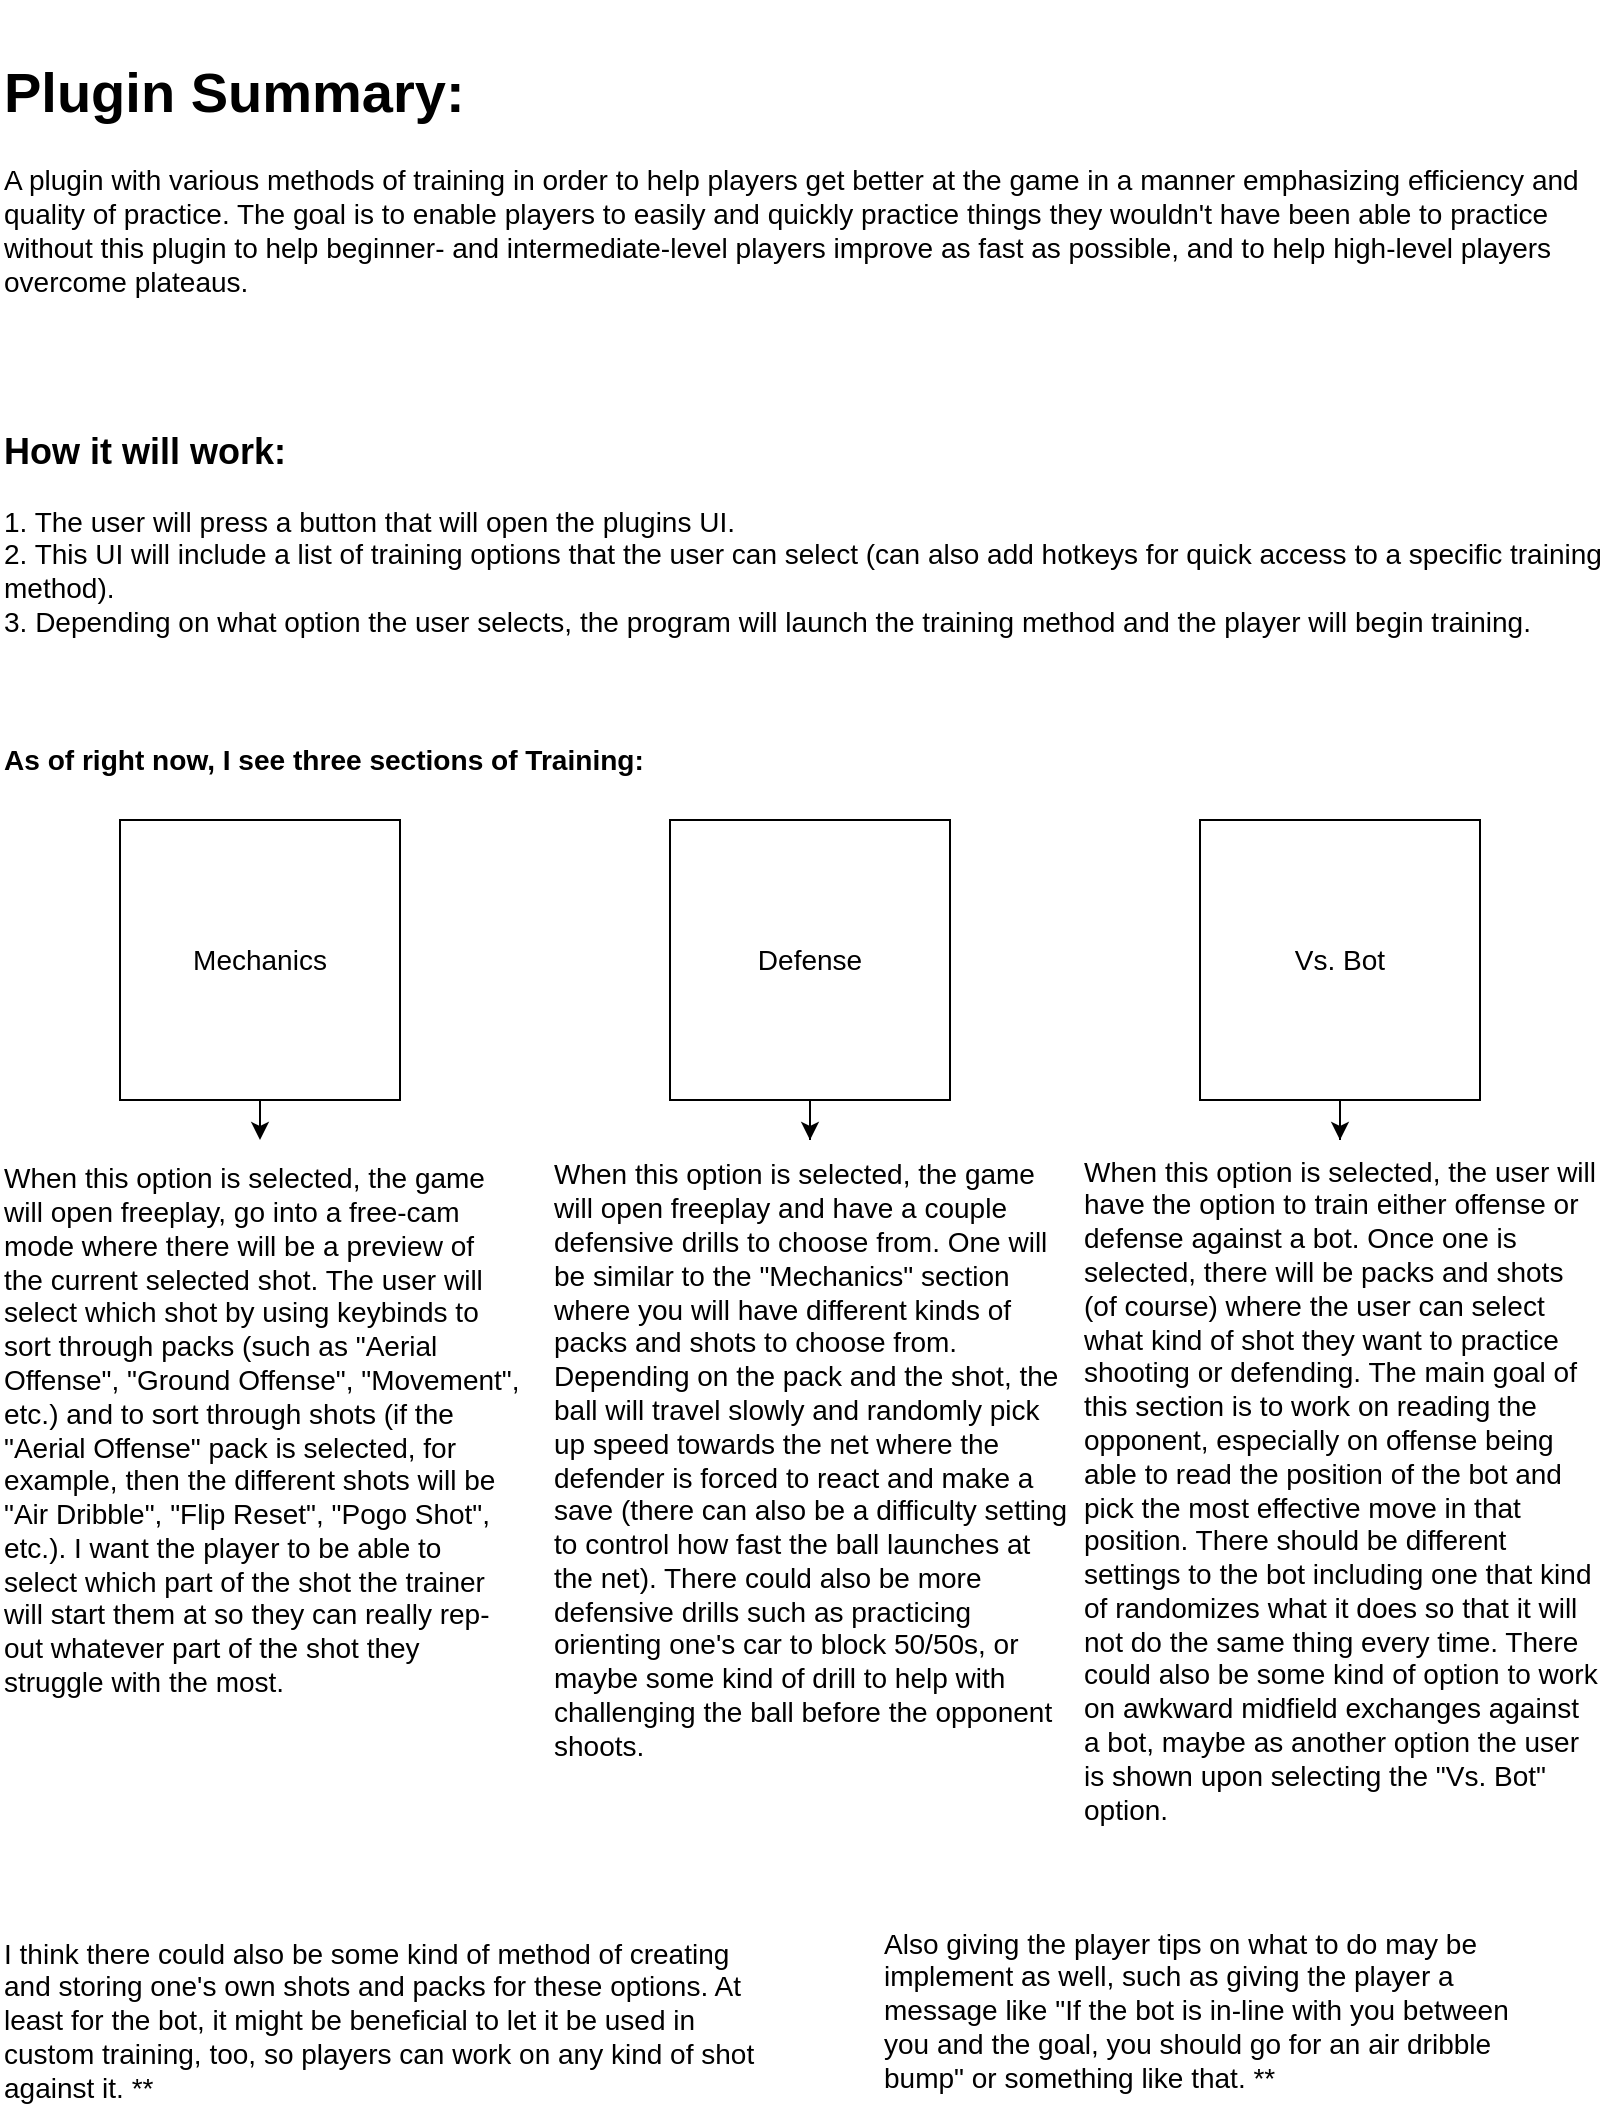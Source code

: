 <mxfile version="26.1.3">
  <diagram id="C5RBs43oDa-KdzZeNtuy" name="Page-1">
    <mxGraphModel dx="1050" dy="570" grid="1" gridSize="10" guides="1" tooltips="1" connect="1" arrows="1" fold="1" page="1" pageScale="1" pageWidth="827" pageHeight="1169" math="0" shadow="0">
      <root>
        <mxCell id="WIyWlLk6GJQsqaUBKTNV-0" />
        <mxCell id="WIyWlLk6GJQsqaUBKTNV-1" parent="WIyWlLk6GJQsqaUBKTNV-0" />
        <mxCell id="lpIHTe9n_QiTVo1zmnq9-0" value="&lt;h1&gt;Plugin Summary:&lt;/h1&gt;&lt;div&gt;A plugin with various methods of training in order to help players get better at the game in a manner emphasizing efficiency and quality of practice. The goal is to enable players to easily and quickly practice things they wouldn&#39;t have been able to practice without this plugin to help beginner- and intermediate-level players improve as fast as possible, and to help high-level players overcome plateaus.&amp;nbsp;&lt;/div&gt;" style="text;strokeColor=none;align=left;fillColor=none;html=1;verticalAlign=middle;whiteSpace=wrap;rounded=0;fontSize=14;" parent="WIyWlLk6GJQsqaUBKTNV-1" vertex="1">
          <mxGeometry x="10" width="810" height="160" as="geometry" />
        </mxCell>
        <mxCell id="lpIHTe9n_QiTVo1zmnq9-1" value="&lt;h2&gt;How it will work:&lt;/h2&gt;&lt;div&gt;&lt;font style=&quot;font-size: 14px;&quot;&gt;1. The user will press a button that will open the plugins UI.&amp;nbsp;&lt;/font&gt;&lt;/div&gt;&lt;div&gt;&lt;font style=&quot;font-size: 14px;&quot;&gt;2. This UI will include a list of training options that the user can select (can also add hotkeys for quick access to a specific training method).&lt;/font&gt;&lt;/div&gt;&lt;div&gt;&lt;font style=&quot;font-size: 14px;&quot;&gt;3. Depending on what option the user selects, the program will launch the training method and the player will begin training.&lt;/font&gt;&lt;/div&gt;" style="text;strokeColor=none;align=left;fillColor=none;html=1;verticalAlign=middle;whiteSpace=wrap;rounded=0;" parent="WIyWlLk6GJQsqaUBKTNV-1" vertex="1">
          <mxGeometry x="10" y="190" width="810" height="140" as="geometry" />
        </mxCell>
        <mxCell id="lpIHTe9n_QiTVo1zmnq9-2" value="&lt;h3&gt;As of right now, I see three sections of Training:&lt;/h3&gt;" style="text;strokeColor=none;align=left;fillColor=none;html=1;verticalAlign=middle;whiteSpace=wrap;rounded=0;" parent="WIyWlLk6GJQsqaUBKTNV-1" vertex="1">
          <mxGeometry x="10" y="370" width="810" height="20" as="geometry" />
        </mxCell>
        <mxCell id="NtfWf_5tjgvaC1n1LbXH-0" value="" style="whiteSpace=wrap;html=1;aspect=fixed;" vertex="1" parent="WIyWlLk6GJQsqaUBKTNV-1">
          <mxGeometry x="70" y="410" width="140" height="140" as="geometry" />
        </mxCell>
        <mxCell id="NtfWf_5tjgvaC1n1LbXH-5" value="&lt;span style=&quot;font-size: 14px;&quot;&gt;Mechanics&lt;/span&gt;" style="text;strokeColor=none;align=center;fillColor=none;html=1;verticalAlign=middle;whiteSpace=wrap;rounded=0;" vertex="1" parent="WIyWlLk6GJQsqaUBKTNV-1">
          <mxGeometry x="70" y="410" width="140" height="140" as="geometry" />
        </mxCell>
        <mxCell id="NtfWf_5tjgvaC1n1LbXH-7" value="" style="whiteSpace=wrap;html=1;aspect=fixed;" vertex="1" parent="WIyWlLk6GJQsqaUBKTNV-1">
          <mxGeometry x="610" y="410" width="140" height="140" as="geometry" />
        </mxCell>
        <mxCell id="NtfWf_5tjgvaC1n1LbXH-8" value="" style="whiteSpace=wrap;html=1;aspect=fixed;" vertex="1" parent="WIyWlLk6GJQsqaUBKTNV-1">
          <mxGeometry x="345" y="410" width="140" height="140" as="geometry" />
        </mxCell>
        <mxCell id="NtfWf_5tjgvaC1n1LbXH-16" value="" style="edgeStyle=orthogonalEdgeStyle;rounded=0;orthogonalLoop=1;jettySize=auto;html=1;" edge="1" parent="WIyWlLk6GJQsqaUBKTNV-1" source="NtfWf_5tjgvaC1n1LbXH-9" target="NtfWf_5tjgvaC1n1LbXH-13">
          <mxGeometry relative="1" as="geometry" />
        </mxCell>
        <mxCell id="NtfWf_5tjgvaC1n1LbXH-9" value="&lt;span style=&quot;font-size: 14px;&quot;&gt;Defense&lt;/span&gt;" style="text;strokeColor=none;align=center;fillColor=none;html=1;verticalAlign=middle;whiteSpace=wrap;rounded=0;" vertex="1" parent="WIyWlLk6GJQsqaUBKTNV-1">
          <mxGeometry x="345" y="410" width="140" height="140" as="geometry" />
        </mxCell>
        <mxCell id="NtfWf_5tjgvaC1n1LbXH-15" value="" style="edgeStyle=orthogonalEdgeStyle;rounded=0;orthogonalLoop=1;jettySize=auto;html=1;" edge="1" parent="WIyWlLk6GJQsqaUBKTNV-1" source="NtfWf_5tjgvaC1n1LbXH-10" target="NtfWf_5tjgvaC1n1LbXH-14">
          <mxGeometry relative="1" as="geometry" />
        </mxCell>
        <mxCell id="NtfWf_5tjgvaC1n1LbXH-10" value="&lt;span style=&quot;font-size: 14px;&quot;&gt;Vs. Bot&lt;/span&gt;" style="text;strokeColor=none;align=center;fillColor=none;html=1;verticalAlign=middle;whiteSpace=wrap;rounded=0;" vertex="1" parent="WIyWlLk6GJQsqaUBKTNV-1">
          <mxGeometry x="610" y="410" width="140" height="140" as="geometry" />
        </mxCell>
        <mxCell id="NtfWf_5tjgvaC1n1LbXH-11" value="" style="endArrow=classic;html=1;rounded=0;exitX=0.5;exitY=1;exitDx=0;exitDy=0;entryX=0.5;entryY=0;entryDx=0;entryDy=0;" edge="1" parent="WIyWlLk6GJQsqaUBKTNV-1" source="NtfWf_5tjgvaC1n1LbXH-5" target="NtfWf_5tjgvaC1n1LbXH-12">
          <mxGeometry width="50" height="50" relative="1" as="geometry">
            <mxPoint x="140" y="560" as="sourcePoint" />
            <mxPoint x="140" y="620" as="targetPoint" />
          </mxGeometry>
        </mxCell>
        <mxCell id="NtfWf_5tjgvaC1n1LbXH-12" value="&lt;span style=&quot;font-size: 14px;&quot;&gt;When this option is selected, the game will open freeplay, go into a free-cam mode where there will be a preview of the current selected shot. The user will select which shot by using keybinds to sort through packs (such as &quot;Aerial Offense&quot;, &quot;Ground Offense&quot;, &quot;Movement&quot;, etc.) and to sort through shots (if the &quot;Aerial Offense&quot; pack is selected, for example, then the different shots will be &quot;Air Dribble&quot;, &quot;Flip Reset&quot;, &quot;Pogo Shot&quot;, etc.). I want the player to be able to select which part of the shot the trainer will start them at so they can really rep-out whatever part of the shot they struggle with the most.&lt;/span&gt;" style="text;strokeColor=none;align=left;fillColor=none;html=1;verticalAlign=middle;whiteSpace=wrap;rounded=0;" vertex="1" parent="WIyWlLk6GJQsqaUBKTNV-1">
          <mxGeometry x="10" y="570" width="260" height="290" as="geometry" />
        </mxCell>
        <mxCell id="NtfWf_5tjgvaC1n1LbXH-13" value="&lt;span style=&quot;font-size: 14px;&quot;&gt;When this option is selected, the game will open freeplay and have a couple defensive drills to choose from. One will be similar to the &quot;Mechanics&quot; section where you will have different kinds of packs and shots to choose from. Depending on the pack and the shot, the ball will travel slowly and randomly pick up speed towards the net where the defender is forced to react and make a save (there can also be a difficulty setting to control how fast the ball launches at the net). There could also be more defensive drills such as practicing orienting one&#39;s car to block 50/50s, or maybe some kind of drill to help with challenging the ball before the opponent shoots.&lt;/span&gt;" style="text;strokeColor=none;align=left;fillColor=none;html=1;verticalAlign=middle;whiteSpace=wrap;rounded=0;" vertex="1" parent="WIyWlLk6GJQsqaUBKTNV-1">
          <mxGeometry x="285" y="570" width="260" height="320" as="geometry" />
        </mxCell>
        <mxCell id="NtfWf_5tjgvaC1n1LbXH-14" value="&lt;span style=&quot;font-size: 14px;&quot;&gt;When this option is selected, the user will have the option to train either offense or defense against a bot. Once one is selected, there will be packs and shots (of course) where the user can select what kind of shot they want to practice shooting or defending. The main goal of this section is to work on reading the opponent, especially on offense being able to read the position of the bot and pick the most effective move in that position. There should be different settings to the bot including one that kind of randomizes what it does so that it will not do the same thing every time. There could also be some kind of option to work on awkward midfield exchanges against a bot, maybe as another option the user is shown upon selecting the &quot;Vs. Bot&quot; option.&lt;/span&gt;" style="text;strokeColor=none;align=left;fillColor=none;html=1;verticalAlign=middle;whiteSpace=wrap;rounded=0;" vertex="1" parent="WIyWlLk6GJQsqaUBKTNV-1">
          <mxGeometry x="550" y="570" width="260" height="350" as="geometry" />
        </mxCell>
        <mxCell id="NtfWf_5tjgvaC1n1LbXH-17" value="&lt;font style=&quot;font-size: 14px;&quot;&gt;I think there could also be some kind of method of creating and storing one&#39;s own shots and packs for these options. At least for the bot, it might be beneficial to let it be used in custom training, too, so players can work on any kind of shot against it. **&lt;/font&gt;" style="text;strokeColor=none;align=left;fillColor=none;html=1;verticalAlign=middle;whiteSpace=wrap;rounded=0;" vertex="1" parent="WIyWlLk6GJQsqaUBKTNV-1">
          <mxGeometry x="10" y="960" width="380" height="100" as="geometry" />
        </mxCell>
        <mxCell id="NtfWf_5tjgvaC1n1LbXH-18" value="&lt;font style=&quot;font-size: 14px;&quot;&gt;Also giving the player tips on what to do may be implement as well, such as giving the player a message like &quot;If the bot is in-line with you between you and the goal, you should go for an air dribble bump&quot; or something like that. **&lt;/font&gt;" style="text;strokeColor=none;align=left;fillColor=none;html=1;verticalAlign=middle;whiteSpace=wrap;rounded=0;" vertex="1" parent="WIyWlLk6GJQsqaUBKTNV-1">
          <mxGeometry x="450" y="960" width="330" height="90" as="geometry" />
        </mxCell>
      </root>
    </mxGraphModel>
  </diagram>
</mxfile>
